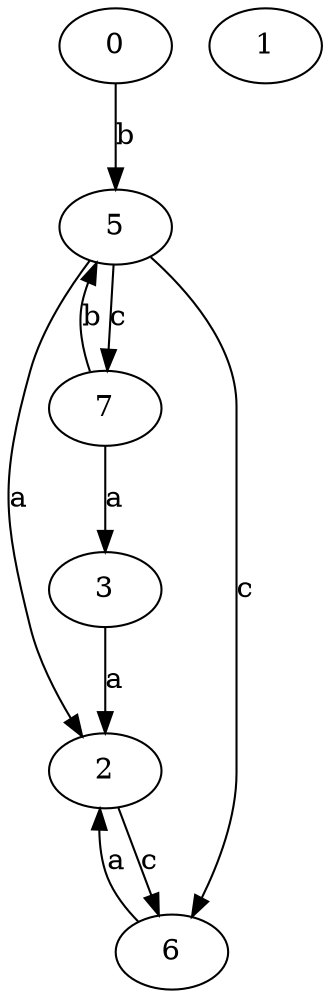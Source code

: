 strict digraph  {
2;
3;
0;
1;
5;
6;
7;
2 -> 6  [label=c];
3 -> 2  [label=a];
0 -> 5  [label=b];
5 -> 2  [label=a];
5 -> 6  [label=c];
5 -> 7  [label=c];
6 -> 2  [label=a];
7 -> 3  [label=a];
7 -> 5  [label=b];
}
